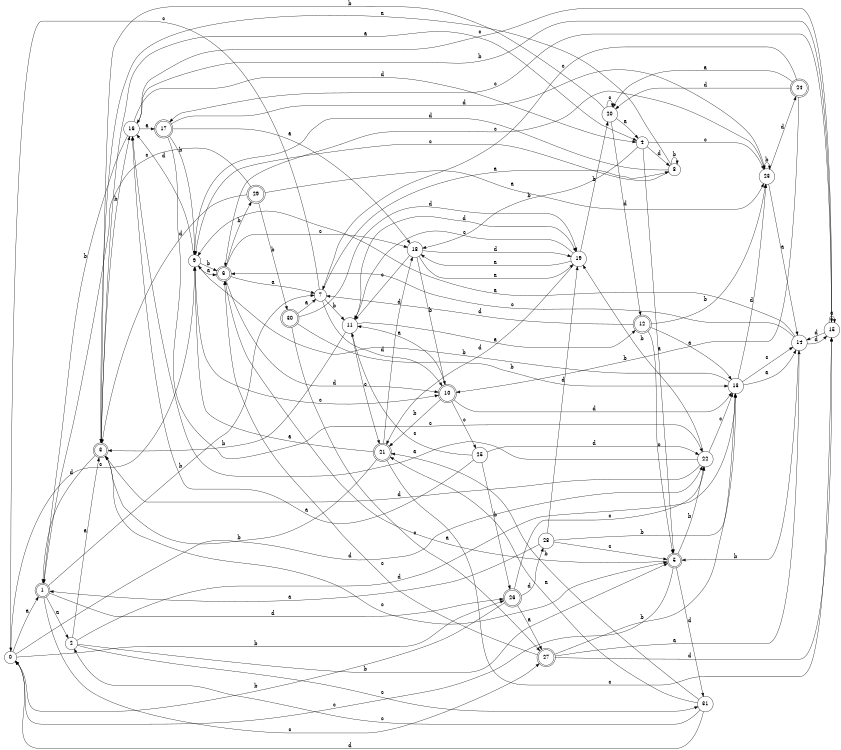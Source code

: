 digraph n26_8 {
__start0 [label="" shape="none"];

rankdir=LR;
size="8,5";

s0 [style="filled", color="black", fillcolor="white" shape="circle", label="0"];
s1 [style="rounded,filled", color="black", fillcolor="white" shape="doublecircle", label="1"];
s2 [style="filled", color="black", fillcolor="white" shape="circle", label="2"];
s3 [style="rounded,filled", color="black", fillcolor="white" shape="doublecircle", label="3"];
s4 [style="filled", color="black", fillcolor="white" shape="circle", label="4"];
s5 [style="rounded,filled", color="black", fillcolor="white" shape="doublecircle", label="5"];
s6 [style="rounded,filled", color="black", fillcolor="white" shape="doublecircle", label="6"];
s7 [style="filled", color="black", fillcolor="white" shape="circle", label="7"];
s8 [style="filled", color="black", fillcolor="white" shape="circle", label="8"];
s9 [style="filled", color="black", fillcolor="white" shape="circle", label="9"];
s10 [style="rounded,filled", color="black", fillcolor="white" shape="doublecircle", label="10"];
s11 [style="filled", color="black", fillcolor="white" shape="circle", label="11"];
s12 [style="rounded,filled", color="black", fillcolor="white" shape="doublecircle", label="12"];
s13 [style="filled", color="black", fillcolor="white" shape="circle", label="13"];
s14 [style="filled", color="black", fillcolor="white" shape="circle", label="14"];
s15 [style="filled", color="black", fillcolor="white" shape="circle", label="15"];
s16 [style="filled", color="black", fillcolor="white" shape="circle", label="16"];
s17 [style="rounded,filled", color="black", fillcolor="white" shape="doublecircle", label="17"];
s18 [style="filled", color="black", fillcolor="white" shape="circle", label="18"];
s19 [style="filled", color="black", fillcolor="white" shape="circle", label="19"];
s20 [style="filled", color="black", fillcolor="white" shape="circle", label="20"];
s21 [style="rounded,filled", color="black", fillcolor="white" shape="doublecircle", label="21"];
s22 [style="filled", color="black", fillcolor="white" shape="circle", label="22"];
s23 [style="filled", color="black", fillcolor="white" shape="circle", label="23"];
s24 [style="rounded,filled", color="black", fillcolor="white" shape="doublecircle", label="24"];
s25 [style="filled", color="black", fillcolor="white" shape="circle", label="25"];
s26 [style="rounded,filled", color="black", fillcolor="white" shape="doublecircle", label="26"];
s27 [style="rounded,filled", color="black", fillcolor="white" shape="doublecircle", label="27"];
s28 [style="filled", color="black", fillcolor="white" shape="circle", label="28"];
s29 [style="rounded,filled", color="black", fillcolor="white" shape="doublecircle", label="29"];
s30 [style="rounded,filled", color="black", fillcolor="white" shape="doublecircle", label="30"];
s31 [style="filled", color="black", fillcolor="white" shape="circle", label="31"];
s0 -> s1 [label="a"];
s0 -> s26 [label="b"];
s0 -> s9 [label="c"];
s0 -> s22 [label="d"];
s1 -> s2 [label="a"];
s1 -> s7 [label="b"];
s1 -> s27 [label="c"];
s1 -> s26 [label="d"];
s2 -> s3 [label="a"];
s2 -> s5 [label="b"];
s2 -> s31 [label="c"];
s2 -> s13 [label="d"];
s3 -> s4 [label="a"];
s3 -> s16 [label="b"];
s3 -> s5 [label="c"];
s3 -> s1 [label="d"];
s4 -> s5 [label="a"];
s4 -> s18 [label="b"];
s4 -> s23 [label="c"];
s4 -> s8 [label="d"];
s5 -> s6 [label="a"];
s5 -> s22 [label="b"];
s5 -> s0 [label="c"];
s5 -> s31 [label="d"];
s6 -> s7 [label="a"];
s6 -> s29 [label="b"];
s6 -> s18 [label="c"];
s6 -> s10 [label="d"];
s7 -> s8 [label="a"];
s7 -> s11 [label="b"];
s7 -> s0 [label="c"];
s7 -> s10 [label="d"];
s8 -> s3 [label="a"];
s8 -> s8 [label="b"];
s8 -> s9 [label="c"];
s8 -> s9 [label="d"];
s9 -> s6 [label="a"];
s9 -> s6 [label="b"];
s9 -> s10 [label="c"];
s9 -> s16 [label="d"];
s10 -> s11 [label="a"];
s10 -> s21 [label="b"];
s10 -> s25 [label="c"];
s10 -> s13 [label="d"];
s11 -> s12 [label="a"];
s11 -> s3 [label="b"];
s11 -> s21 [label="c"];
s11 -> s19 [label="d"];
s12 -> s13 [label="a"];
s12 -> s23 [label="b"];
s12 -> s5 [label="c"];
s12 -> s7 [label="d"];
s13 -> s14 [label="a"];
s13 -> s9 [label="b"];
s13 -> s14 [label="c"];
s13 -> s23 [label="d"];
s14 -> s9 [label="a"];
s14 -> s5 [label="b"];
s14 -> s6 [label="c"];
s14 -> s15 [label="d"];
s15 -> s15 [label="a"];
s15 -> s16 [label="b"];
s15 -> s17 [label="c"];
s15 -> s14 [label="d"];
s16 -> s17 [label="a"];
s16 -> s1 [label="b"];
s16 -> s15 [label="c"];
s16 -> s4 [label="d"];
s17 -> s18 [label="a"];
s17 -> s9 [label="b"];
s17 -> s22 [label="c"];
s17 -> s23 [label="d"];
s18 -> s19 [label="a"];
s18 -> s10 [label="b"];
s18 -> s11 [label="c"];
s18 -> s19 [label="d"];
s19 -> s18 [label="a"];
s19 -> s20 [label="b"];
s19 -> s11 [label="c"];
s19 -> s21 [label="d"];
s20 -> s4 [label="a"];
s20 -> s3 [label="b"];
s20 -> s20 [label="c"];
s20 -> s12 [label="d"];
s21 -> s9 [label="a"];
s21 -> s3 [label="b"];
s21 -> s15 [label="c"];
s21 -> s18 [label="d"];
s22 -> s16 [label="a"];
s22 -> s19 [label="b"];
s22 -> s13 [label="c"];
s22 -> s3 [label="d"];
s23 -> s14 [label="a"];
s23 -> s23 [label="b"];
s23 -> s6 [label="c"];
s23 -> s24 [label="d"];
s24 -> s20 [label="a"];
s24 -> s10 [label="b"];
s24 -> s7 [label="c"];
s24 -> s20 [label="d"];
s25 -> s16 [label="a"];
s25 -> s26 [label="b"];
s25 -> s11 [label="c"];
s25 -> s22 [label="d"];
s26 -> s27 [label="a"];
s26 -> s0 [label="b"];
s26 -> s22 [label="c"];
s26 -> s28 [label="d"];
s27 -> s14 [label="a"];
s27 -> s13 [label="b"];
s27 -> s6 [label="c"];
s27 -> s15 [label="d"];
s28 -> s1 [label="a"];
s28 -> s13 [label="b"];
s28 -> s5 [label="c"];
s28 -> s19 [label="d"];
s29 -> s23 [label="a"];
s29 -> s30 [label="b"];
s29 -> s1 [label="c"];
s29 -> s3 [label="d"];
s30 -> s7 [label="a"];
s30 -> s13 [label="b"];
s30 -> s27 [label="c"];
s30 -> s19 [label="d"];
s31 -> s21 [label="a"];
s31 -> s21 [label="b"];
s31 -> s2 [label="c"];
s31 -> s0 [label="d"];

}